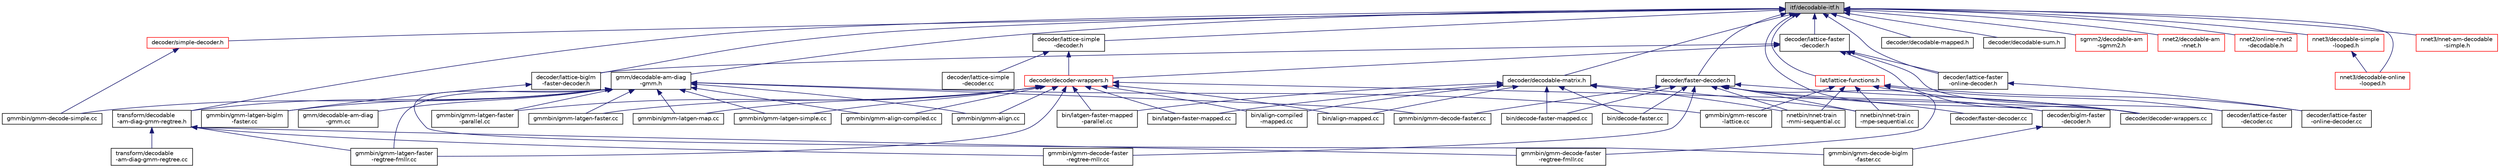 digraph "itf/decodable-itf.h"
{
  edge [fontname="Helvetica",fontsize="10",labelfontname="Helvetica",labelfontsize="10"];
  node [fontname="Helvetica",fontsize="10",shape=record];
  Node25 [label="itf/decodable-itf.h",height=0.2,width=0.4,color="black", fillcolor="grey75", style="filled", fontcolor="black"];
  Node25 -> Node26 [dir="back",color="midnightblue",fontsize="10",style="solid",fontname="Helvetica"];
  Node26 [label="gmm/decodable-am-diag\l-gmm.h",height=0.2,width=0.4,color="black", fillcolor="white", style="filled",URL="$decodable-am-diag-gmm_8h.html"];
  Node26 -> Node27 [dir="back",color="midnightblue",fontsize="10",style="solid",fontname="Helvetica"];
  Node27 [label="gmm/decodable-am-diag\l-gmm.cc",height=0.2,width=0.4,color="black", fillcolor="white", style="filled",URL="$decodable-am-diag-gmm_8cc.html"];
  Node26 -> Node28 [dir="back",color="midnightblue",fontsize="10",style="solid",fontname="Helvetica"];
  Node28 [label="transform/decodable\l-am-diag-gmm-regtree.h",height=0.2,width=0.4,color="black", fillcolor="white", style="filled",URL="$decodable-am-diag-gmm-regtree_8h.html"];
  Node28 -> Node29 [dir="back",color="midnightblue",fontsize="10",style="solid",fontname="Helvetica"];
  Node29 [label="transform/decodable\l-am-diag-gmm-regtree.cc",height=0.2,width=0.4,color="black", fillcolor="white", style="filled",URL="$decodable-am-diag-gmm-regtree_8cc.html"];
  Node28 -> Node30 [dir="back",color="midnightblue",fontsize="10",style="solid",fontname="Helvetica"];
  Node30 [label="gmmbin/gmm-decode-faster\l-regtree-fmllr.cc",height=0.2,width=0.4,color="black", fillcolor="white", style="filled",URL="$gmm-decode-faster-regtree-fmllr_8cc.html"];
  Node28 -> Node31 [dir="back",color="midnightblue",fontsize="10",style="solid",fontname="Helvetica"];
  Node31 [label="gmmbin/gmm-decode-faster\l-regtree-mllr.cc",height=0.2,width=0.4,color="black", fillcolor="white", style="filled",URL="$gmm-decode-faster-regtree-mllr_8cc.html"];
  Node28 -> Node32 [dir="back",color="midnightblue",fontsize="10",style="solid",fontname="Helvetica"];
  Node32 [label="gmmbin/gmm-latgen-faster\l-regtree-fmllr.cc",height=0.2,width=0.4,color="black", fillcolor="white", style="filled",URL="$gmm-latgen-faster-regtree-fmllr_8cc.html"];
  Node26 -> Node33 [dir="back",color="midnightblue",fontsize="10",style="solid",fontname="Helvetica"];
  Node33 [label="gmmbin/gmm-align-compiled.cc",height=0.2,width=0.4,color="black", fillcolor="white", style="filled",URL="$gmm-align-compiled_8cc.html"];
  Node26 -> Node34 [dir="back",color="midnightblue",fontsize="10",style="solid",fontname="Helvetica"];
  Node34 [label="gmmbin/gmm-align.cc",height=0.2,width=0.4,color="black", fillcolor="white", style="filled",URL="$gmm-align_8cc.html"];
  Node26 -> Node35 [dir="back",color="midnightblue",fontsize="10",style="solid",fontname="Helvetica"];
  Node35 [label="gmmbin/gmm-decode-biglm\l-faster.cc",height=0.2,width=0.4,color="black", fillcolor="white", style="filled",URL="$gmm-decode-biglm-faster_8cc.html"];
  Node26 -> Node36 [dir="back",color="midnightblue",fontsize="10",style="solid",fontname="Helvetica"];
  Node36 [label="gmmbin/gmm-decode-faster.cc",height=0.2,width=0.4,color="black", fillcolor="white", style="filled",URL="$gmm-decode-faster_8cc.html"];
  Node26 -> Node37 [dir="back",color="midnightblue",fontsize="10",style="solid",fontname="Helvetica"];
  Node37 [label="gmmbin/gmm-decode-simple.cc",height=0.2,width=0.4,color="black", fillcolor="white", style="filled",URL="$gmm-decode-simple_8cc.html"];
  Node26 -> Node38 [dir="back",color="midnightblue",fontsize="10",style="solid",fontname="Helvetica"];
  Node38 [label="gmmbin/gmm-latgen-biglm\l-faster.cc",height=0.2,width=0.4,color="black", fillcolor="white", style="filled",URL="$gmm-latgen-biglm-faster_8cc.html"];
  Node26 -> Node39 [dir="back",color="midnightblue",fontsize="10",style="solid",fontname="Helvetica"];
  Node39 [label="gmmbin/gmm-latgen-faster\l-parallel.cc",height=0.2,width=0.4,color="black", fillcolor="white", style="filled",URL="$gmm-latgen-faster-parallel_8cc.html"];
  Node26 -> Node32 [dir="back",color="midnightblue",fontsize="10",style="solid",fontname="Helvetica"];
  Node26 -> Node40 [dir="back",color="midnightblue",fontsize="10",style="solid",fontname="Helvetica"];
  Node40 [label="gmmbin/gmm-latgen-faster.cc",height=0.2,width=0.4,color="black", fillcolor="white", style="filled",URL="$gmm-latgen-faster_8cc.html"];
  Node26 -> Node41 [dir="back",color="midnightblue",fontsize="10",style="solid",fontname="Helvetica"];
  Node41 [label="gmmbin/gmm-latgen-map.cc",height=0.2,width=0.4,color="black", fillcolor="white", style="filled",URL="$gmm-latgen-map_8cc.html"];
  Node26 -> Node42 [dir="back",color="midnightblue",fontsize="10",style="solid",fontname="Helvetica"];
  Node42 [label="gmmbin/gmm-latgen-simple.cc",height=0.2,width=0.4,color="black", fillcolor="white", style="filled",URL="$gmm-latgen-simple_8cc.html"];
  Node26 -> Node43 [dir="back",color="midnightblue",fontsize="10",style="solid",fontname="Helvetica"];
  Node43 [label="gmmbin/gmm-rescore\l-lattice.cc",height=0.2,width=0.4,color="black", fillcolor="white", style="filled",URL="$gmm-rescore-lattice_8cc.html"];
  Node25 -> Node28 [dir="back",color="midnightblue",fontsize="10",style="solid",fontname="Helvetica"];
  Node25 -> Node44 [dir="back",color="midnightblue",fontsize="10",style="solid",fontname="Helvetica"];
  Node44 [label="decoder/biglm-faster\l-decoder.h",height=0.2,width=0.4,color="black", fillcolor="white", style="filled",URL="$biglm-faster-decoder_8h.html"];
  Node44 -> Node35 [dir="back",color="midnightblue",fontsize="10",style="solid",fontname="Helvetica"];
  Node25 -> Node45 [dir="back",color="midnightblue",fontsize="10",style="solid",fontname="Helvetica"];
  Node45 [label="decoder/faster-decoder.h",height=0.2,width=0.4,color="black", fillcolor="white", style="filled",URL="$faster-decoder_8h.html"];
  Node45 -> Node44 [dir="back",color="midnightblue",fontsize="10",style="solid",fontname="Helvetica"];
  Node45 -> Node46 [dir="back",color="midnightblue",fontsize="10",style="solid",fontname="Helvetica"];
  Node46 [label="decoder/decoder-wrappers.cc",height=0.2,width=0.4,color="black", fillcolor="white", style="filled",URL="$decoder-wrappers_8cc.html"];
  Node45 -> Node47 [dir="back",color="midnightblue",fontsize="10",style="solid",fontname="Helvetica"];
  Node47 [label="decoder/faster-decoder.cc",height=0.2,width=0.4,color="black", fillcolor="white", style="filled",URL="$faster-decoder_8cc.html"];
  Node45 -> Node48 [dir="back",color="midnightblue",fontsize="10",style="solid",fontname="Helvetica"];
  Node48 [label="bin/decode-faster-mapped.cc",height=0.2,width=0.4,color="black", fillcolor="white", style="filled",URL="$decode-faster-mapped_8cc.html"];
  Node45 -> Node49 [dir="back",color="midnightblue",fontsize="10",style="solid",fontname="Helvetica"];
  Node49 [label="bin/decode-faster.cc",height=0.2,width=0.4,color="black", fillcolor="white", style="filled",URL="$decode-faster_8cc.html"];
  Node45 -> Node30 [dir="back",color="midnightblue",fontsize="10",style="solid",fontname="Helvetica"];
  Node45 -> Node31 [dir="back",color="midnightblue",fontsize="10",style="solid",fontname="Helvetica"];
  Node45 -> Node36 [dir="back",color="midnightblue",fontsize="10",style="solid",fontname="Helvetica"];
  Node45 -> Node50 [dir="back",color="midnightblue",fontsize="10",style="solid",fontname="Helvetica"];
  Node50 [label="nnetbin/nnet-train\l-mmi-sequential.cc",height=0.2,width=0.4,color="black", fillcolor="white", style="filled",URL="$nnet-train-mmi-sequential_8cc.html"];
  Node45 -> Node51 [dir="back",color="midnightblue",fontsize="10",style="solid",fontname="Helvetica"];
  Node51 [label="nnetbin/nnet-train\l-mpe-sequential.cc",height=0.2,width=0.4,color="black", fillcolor="white", style="filled",URL="$nnet-train-mpe-sequential_8cc.html"];
  Node25 -> Node52 [dir="back",color="midnightblue",fontsize="10",style="solid",fontname="Helvetica"];
  Node52 [label="decoder/decodable-mapped.h",height=0.2,width=0.4,color="black", fillcolor="white", style="filled",URL="$decodable-mapped_8h.html"];
  Node25 -> Node53 [dir="back",color="midnightblue",fontsize="10",style="solid",fontname="Helvetica"];
  Node53 [label="decoder/decodable-matrix.h",height=0.2,width=0.4,color="black", fillcolor="white", style="filled",URL="$decodable-matrix_8h.html"];
  Node53 -> Node54 [dir="back",color="midnightblue",fontsize="10",style="solid",fontname="Helvetica"];
  Node54 [label="bin/align-compiled\l-mapped.cc",height=0.2,width=0.4,color="black", fillcolor="white", style="filled",URL="$align-compiled-mapped_8cc.html"];
  Node53 -> Node55 [dir="back",color="midnightblue",fontsize="10",style="solid",fontname="Helvetica"];
  Node55 [label="bin/align-mapped.cc",height=0.2,width=0.4,color="black", fillcolor="white", style="filled",URL="$align-mapped_8cc.html"];
  Node53 -> Node48 [dir="back",color="midnightblue",fontsize="10",style="solid",fontname="Helvetica"];
  Node53 -> Node49 [dir="back",color="midnightblue",fontsize="10",style="solid",fontname="Helvetica"];
  Node53 -> Node56 [dir="back",color="midnightblue",fontsize="10",style="solid",fontname="Helvetica"];
  Node56 [label="bin/latgen-faster-mapped\l-parallel.cc",height=0.2,width=0.4,color="black", fillcolor="white", style="filled",URL="$latgen-faster-mapped-parallel_8cc.html"];
  Node53 -> Node57 [dir="back",color="midnightblue",fontsize="10",style="solid",fontname="Helvetica"];
  Node57 [label="bin/latgen-faster-mapped.cc",height=0.2,width=0.4,color="black", fillcolor="white", style="filled",URL="$latgen-faster-mapped_8cc.html"];
  Node53 -> Node50 [dir="back",color="midnightblue",fontsize="10",style="solid",fontname="Helvetica"];
  Node53 -> Node51 [dir="back",color="midnightblue",fontsize="10",style="solid",fontname="Helvetica"];
  Node25 -> Node58 [dir="back",color="midnightblue",fontsize="10",style="solid",fontname="Helvetica"];
  Node58 [label="decoder/decodable-sum.h",height=0.2,width=0.4,color="black", fillcolor="white", style="filled",URL="$decodable-sum_8h.html"];
  Node25 -> Node59 [dir="back",color="midnightblue",fontsize="10",style="solid",fontname="Helvetica"];
  Node59 [label="decoder/lattice-faster\l-decoder.h",height=0.2,width=0.4,color="black", fillcolor="white", style="filled",URL="$lattice-faster-decoder_8h.html"];
  Node59 -> Node60 [dir="back",color="midnightblue",fontsize="10",style="solid",fontname="Helvetica"];
  Node60 [label="decoder/decoder-wrappers.h",height=0.2,width=0.4,color="red", fillcolor="white", style="filled",URL="$decoder-wrappers_8h.html"];
  Node60 -> Node46 [dir="back",color="midnightblue",fontsize="10",style="solid",fontname="Helvetica"];
  Node60 -> Node54 [dir="back",color="midnightblue",fontsize="10",style="solid",fontname="Helvetica"];
  Node60 -> Node55 [dir="back",color="midnightblue",fontsize="10",style="solid",fontname="Helvetica"];
  Node60 -> Node56 [dir="back",color="midnightblue",fontsize="10",style="solid",fontname="Helvetica"];
  Node60 -> Node57 [dir="back",color="midnightblue",fontsize="10",style="solid",fontname="Helvetica"];
  Node60 -> Node33 [dir="back",color="midnightblue",fontsize="10",style="solid",fontname="Helvetica"];
  Node60 -> Node34 [dir="back",color="midnightblue",fontsize="10",style="solid",fontname="Helvetica"];
  Node60 -> Node39 [dir="back",color="midnightblue",fontsize="10",style="solid",fontname="Helvetica"];
  Node60 -> Node32 [dir="back",color="midnightblue",fontsize="10",style="solid",fontname="Helvetica"];
  Node60 -> Node40 [dir="back",color="midnightblue",fontsize="10",style="solid",fontname="Helvetica"];
  Node60 -> Node41 [dir="back",color="midnightblue",fontsize="10",style="solid",fontname="Helvetica"];
  Node60 -> Node42 [dir="back",color="midnightblue",fontsize="10",style="solid",fontname="Helvetica"];
  Node59 -> Node46 [dir="back",color="midnightblue",fontsize="10",style="solid",fontname="Helvetica"];
  Node59 -> Node72 [dir="back",color="midnightblue",fontsize="10",style="solid",fontname="Helvetica"];
  Node72 [label="decoder/lattice-biglm\l-faster-decoder.h",height=0.2,width=0.4,color="black", fillcolor="white", style="filled",URL="$lattice-biglm-faster-decoder_8h.html"];
  Node72 -> Node38 [dir="back",color="midnightblue",fontsize="10",style="solid",fontname="Helvetica"];
  Node59 -> Node73 [dir="back",color="midnightblue",fontsize="10",style="solid",fontname="Helvetica"];
  Node73 [label="decoder/lattice-faster\l-decoder.cc",height=0.2,width=0.4,color="black", fillcolor="white", style="filled",URL="$lattice-faster-decoder_8cc.html"];
  Node59 -> Node74 [dir="back",color="midnightblue",fontsize="10",style="solid",fontname="Helvetica"];
  Node74 [label="decoder/lattice-faster\l-online-decoder.h",height=0.2,width=0.4,color="black", fillcolor="white", style="filled",URL="$lattice-faster-online-decoder_8h.html"];
  Node74 -> Node75 [dir="back",color="midnightblue",fontsize="10",style="solid",fontname="Helvetica"];
  Node75 [label="decoder/lattice-faster\l-online-decoder.cc",height=0.2,width=0.4,color="black", fillcolor="white", style="filled",URL="$lattice-faster-online-decoder_8cc.html"];
  Node25 -> Node76 [dir="back",color="midnightblue",fontsize="10",style="solid",fontname="Helvetica"];
  Node76 [label="decoder/lattice-simple\l-decoder.h",height=0.2,width=0.4,color="black", fillcolor="white", style="filled",URL="$lattice-simple-decoder_8h.html"];
  Node76 -> Node60 [dir="back",color="midnightblue",fontsize="10",style="solid",fontname="Helvetica"];
  Node76 -> Node77 [dir="back",color="midnightblue",fontsize="10",style="solid",fontname="Helvetica"];
  Node77 [label="decoder/lattice-simple\l-decoder.cc",height=0.2,width=0.4,color="black", fillcolor="white", style="filled",URL="$lattice-simple-decoder_8cc.html"];
  Node25 -> Node78 [dir="back",color="midnightblue",fontsize="10",style="solid",fontname="Helvetica"];
  Node78 [label="lat/lattice-functions.h",height=0.2,width=0.4,color="red", fillcolor="white", style="filled",URL="$lattice-functions_8h.html"];
  Node78 -> Node46 [dir="back",color="midnightblue",fontsize="10",style="solid",fontname="Helvetica"];
  Node78 -> Node73 [dir="back",color="midnightblue",fontsize="10",style="solid",fontname="Helvetica"];
  Node78 -> Node75 [dir="back",color="midnightblue",fontsize="10",style="solid",fontname="Helvetica"];
  Node78 -> Node43 [dir="back",color="midnightblue",fontsize="10",style="solid",fontname="Helvetica"];
  Node78 -> Node50 [dir="back",color="midnightblue",fontsize="10",style="solid",fontname="Helvetica"];
  Node78 -> Node51 [dir="back",color="midnightblue",fontsize="10",style="solid",fontname="Helvetica"];
  Node25 -> Node72 [dir="back",color="midnightblue",fontsize="10",style="solid",fontname="Helvetica"];
  Node25 -> Node74 [dir="back",color="midnightblue",fontsize="10",style="solid",fontname="Helvetica"];
  Node25 -> Node139 [dir="back",color="midnightblue",fontsize="10",style="solid",fontname="Helvetica"];
  Node139 [label="decoder/simple-decoder.h",height=0.2,width=0.4,color="red", fillcolor="white", style="filled",URL="$simple-decoder_8h.html"];
  Node139 -> Node37 [dir="back",color="midnightblue",fontsize="10",style="solid",fontname="Helvetica"];
  Node25 -> Node141 [dir="back",color="midnightblue",fontsize="10",style="solid",fontname="Helvetica"];
  Node141 [label="sgmm2/decodable-am\l-sgmm2.h",height=0.2,width=0.4,color="red", fillcolor="white", style="filled",URL="$decodable-am-sgmm2_8h.html"];
  Node25 -> Node143 [dir="back",color="midnightblue",fontsize="10",style="solid",fontname="Helvetica"];
  Node143 [label="nnet2/decodable-am\l-nnet.h",height=0.2,width=0.4,color="red", fillcolor="white", style="filled",URL="$decodable-am-nnet_8h.html"];
  Node25 -> Node145 [dir="back",color="midnightblue",fontsize="10",style="solid",fontname="Helvetica"];
  Node145 [label="nnet2/online-nnet2\l-decodable.h",height=0.2,width=0.4,color="red", fillcolor="white", style="filled",URL="$online-nnet2-decodable_8h.html"];
  Node25 -> Node147 [dir="back",color="midnightblue",fontsize="10",style="solid",fontname="Helvetica"];
  Node147 [label="nnet3/decodable-online\l-looped.h",height=0.2,width=0.4,color="red", fillcolor="white", style="filled",URL="$decodable-online-looped_8h.html"];
  Node25 -> Node149 [dir="back",color="midnightblue",fontsize="10",style="solid",fontname="Helvetica"];
  Node149 [label="nnet3/decodable-simple\l-looped.h",height=0.2,width=0.4,color="red", fillcolor="white", style="filled",URL="$decodable-simple-looped_8h.html"];
  Node149 -> Node147 [dir="back",color="midnightblue",fontsize="10",style="solid",fontname="Helvetica"];
  Node25 -> Node152 [dir="back",color="midnightblue",fontsize="10",style="solid",fontname="Helvetica"];
  Node152 [label="nnet3/nnet-am-decodable\l-simple.h",height=0.2,width=0.4,color="red", fillcolor="white", style="filled",URL="$nnet-am-decodable-simple_8h.html"];
}
